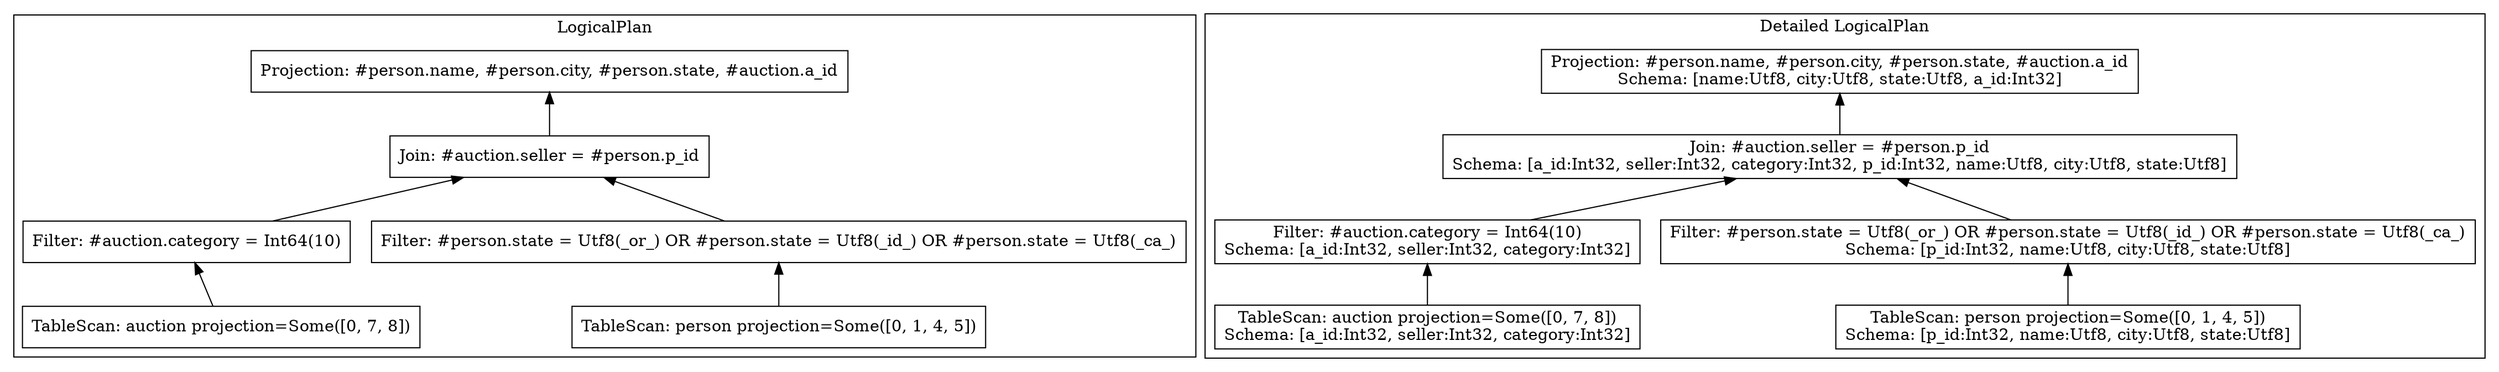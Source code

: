 // Begin DataFusion GraphViz Plan (see https://graphviz.org)
digraph {
  subgraph cluster_1
  {
    graph[label="LogicalPlan"]
    2[shape=box label="Projection: #person.name, #person.city, #person.state, #auction.a_id"]
    3[shape=box label="Join: #auction.seller = #person.p_id"]
    2 -> 3 [arrowhead=none, arrowtail=normal, dir=back]
    4[shape=box label="Filter: #auction.category = Int64(10)"]
    3 -> 4 [arrowhead=none, arrowtail=normal, dir=back]
    5[shape=box label="TableScan: auction projection=Some([0, 7, 8])"]
    4 -> 5 [arrowhead=none, arrowtail=normal, dir=back]
    6[shape=box label="Filter: #person.state = Utf8(_or_) OR #person.state = Utf8(_id_) OR #person.state = Utf8(_ca_)"]
    3 -> 6 [arrowhead=none, arrowtail=normal, dir=back]
    7[shape=box label="TableScan: person projection=Some([0, 1, 4, 5])"]
    6 -> 7 [arrowhead=none, arrowtail=normal, dir=back]
  }
  subgraph cluster_8
  {
    graph[label="Detailed LogicalPlan"]
    9[shape=box label="Projection: #person.name, #person.city, #person.state, #auction.a_id\nSchema: [name:Utf8, city:Utf8, state:Utf8, a_id:Int32]"]
    10[shape=box label="Join: #auction.seller = #person.p_id\nSchema: [a_id:Int32, seller:Int32, category:Int32, p_id:Int32, name:Utf8, city:Utf8, state:Utf8]"]
    9 -> 10 [arrowhead=none, arrowtail=normal, dir=back]
    11[shape=box label="Filter: #auction.category = Int64(10)\nSchema: [a_id:Int32, seller:Int32, category:Int32]"]
    10 -> 11 [arrowhead=none, arrowtail=normal, dir=back]
    12[shape=box label="TableScan: auction projection=Some([0, 7, 8])\nSchema: [a_id:Int32, seller:Int32, category:Int32]"]
    11 -> 12 [arrowhead=none, arrowtail=normal, dir=back]
    13[shape=box label="Filter: #person.state = Utf8(_or_) OR #person.state = Utf8(_id_) OR #person.state = Utf8(_ca_)\nSchema: [p_id:Int32, name:Utf8, city:Utf8, state:Utf8]"]
    10 -> 13 [arrowhead=none, arrowtail=normal, dir=back]
    14[shape=box label="TableScan: person projection=Some([0, 1, 4, 5])\nSchema: [p_id:Int32, name:Utf8, city:Utf8, state:Utf8]"]
    13 -> 14 [arrowhead=none, arrowtail=normal, dir=back]
  }
}
// End DataFusion GraphViz Plan
